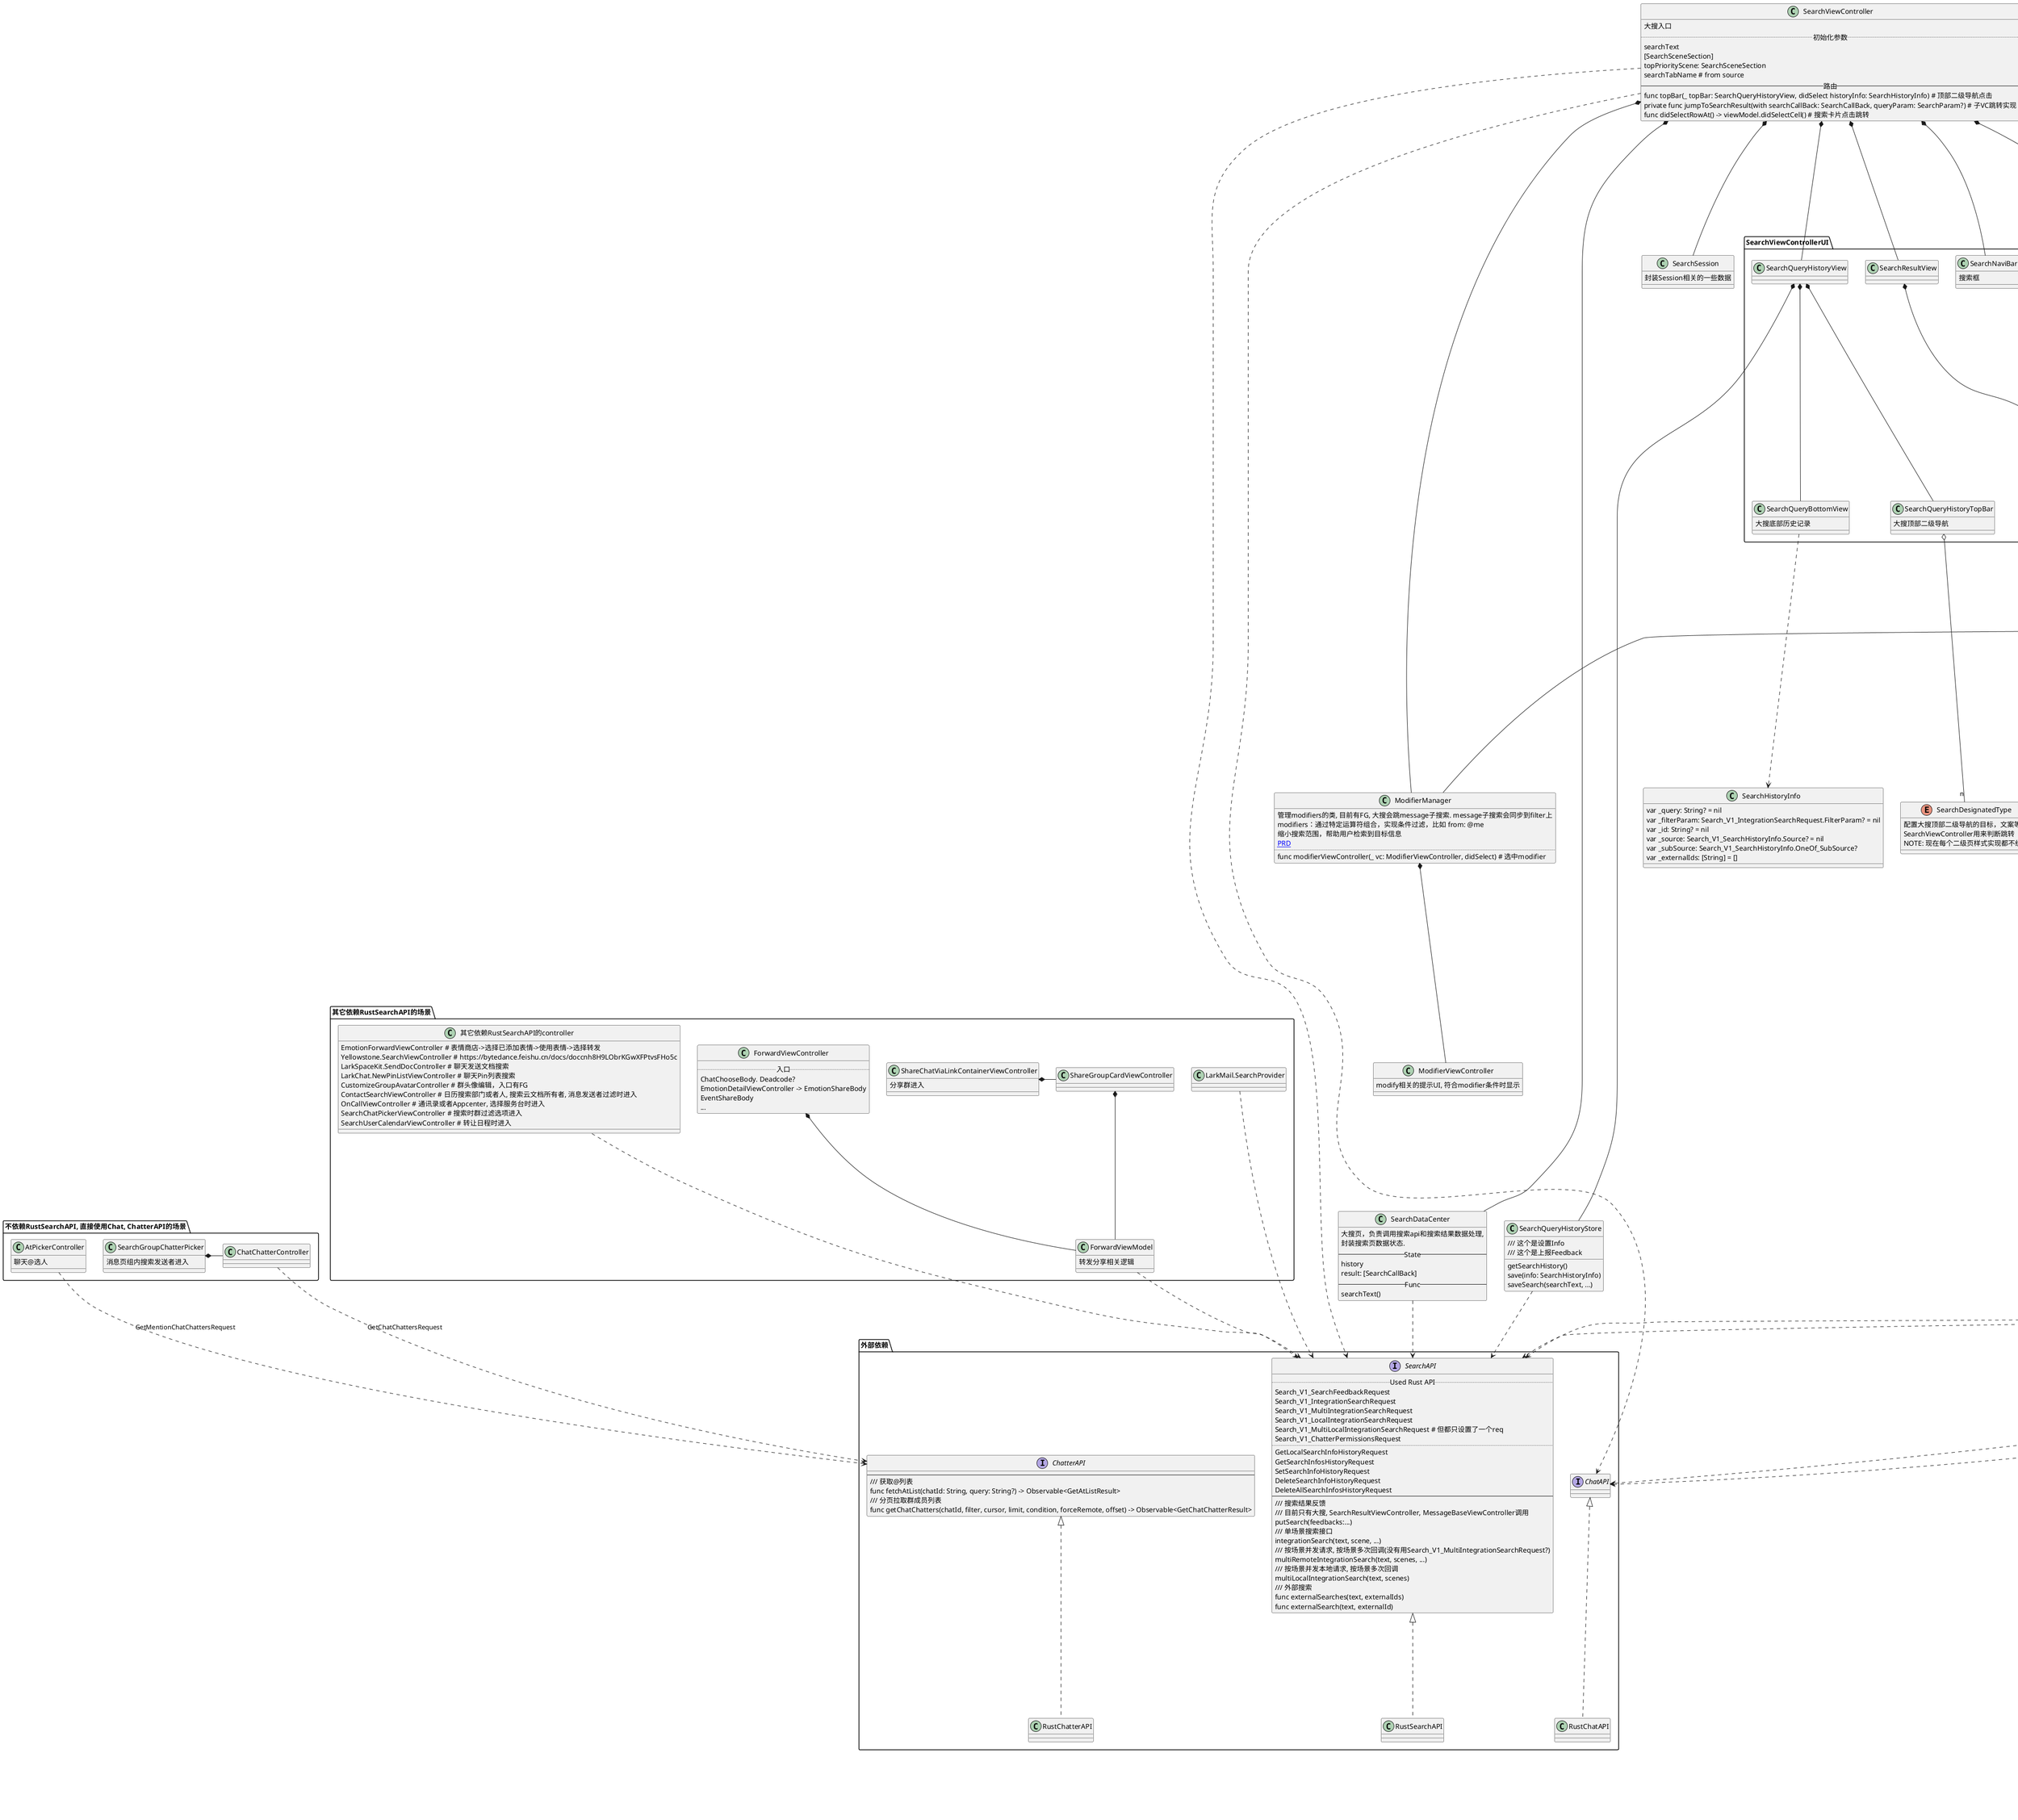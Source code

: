 
@startuml

set namespaceSeparator none
/' left to right direction '/

package "外部依赖" {
    interface SearchAPI {
        .. Used Rust API ..
        Search_V1_SearchFeedbackRequest
        Search_V1_IntegrationSearchRequest
        Search_V1_MultiIntegrationSearchRequest
        Search_V1_LocalIntegrationSearchRequest
        Search_V1_MultiLocalIntegrationSearchRequest # 但都只设置了一个req
        Search_V1_ChatterPermissionsRequest
        ..
        GetLocalSearchInfoHistoryRequest
        GetSearchInfosHistoryRequest
        SetSearchInfoHistoryRequest
        DeleteSearchInfoHistoryRequest
        DeleteAllSearchInfosHistoryRequest
        --
        /// 搜索结果反馈
        /// 目前只有大搜, SearchResultViewController, MessageBaseViewController调用
        putSearch(feedbacks:...)
        /// 单场景搜索接口
        integrationSearch(text, scene, ...)
        /// 按场景并发请求, 按场景多次回调(没有用Search_V1_MultiIntegrationSearchRequest?)
        multiRemoteIntegrationSearch(text, scenes, ...)
        /// 按场景并发本地请求, 按场景多次回调
        multiLocalIntegrationSearch(text, scenes)
        /// 外部搜索
        func externalSearches(text, externalIds)
        func externalSearch(text, externalId)
    }
    interface ChatAPI
    interface ChatterAPI {
        --
        /// 获取@列表
        func fetchAtList(chatId: String, query: String?) -> Observable<GetAtListResult>
        /// 分页拉取群成员列表
        func getChatChatters(chatId, filter, cursor, limit, condition, forceRemote, offset) -> Observable<GetChatChatterResult>
    }
    SearchAPI <|.. RustSearchAPI
    ChatAPI <|.. RustChatAPI
    ChatterAPI <|.. RustChatterAPI
}
interface SearchCache {
    目前只有searchInChat使用
}

class SearchHistoryInfo {
    var _query: String? = nil
    var _filterParam: Search_V1_IntegrationSearchRequest.FilterParam? = nil
    var _id: String? = nil
    var _source: Search_V1_SearchHistoryInfo.Source? = nil
    var _subSource: Search_V1_SearchHistoryInfo.OneOf_SubSource?
    var _externalIds: [String] = []
}

class SearchDataCenter {
    大搜页，负责调用搜索api和搜索结果数据处理,
    封装搜索页数据状态.
    -- State --
    history
    result: [SearchCallBack]
    -- Func --
    searchText()
}
class SearchResultDataCenter {
    搜索结果页，二级搜索页
    封装搜索API和搜索结果数据处理
    ..
    var state: BehaviorRelay<(SecondSearchResultState, SearchRequestInfo?)>
    var externalID: String?
    private let vmFactory: SearchCellViewModelFactory
    --
    func set(searchText: String, result: SearchCallBack)
    func loadMore(searchText: String, filters: [SearchFilter], modifiers: [ModifierAttributedValue] = [])
    func searchText(_ searchText: String?, filters: [SearchFilter], modifiers: [ModifierAttributedValue] = [])
}

class ModifierManager {
    管理modifiers的类, 目前有FG, 大搜会跳message子搜索. message子搜索会同步到filter上
    modifiers：通过特定运算符组合，实现条件过滤，比如 from: @me
    缩小搜索范围，帮助用户检索到目标信息
    [[https://bytedance.feishu.cn/docs/doccndJWCr4Th9O7MQ5Boc PRD]]
    ..
    func modifierViewController(_ vc: ModifierViewController, didSelect) # 选中modifier
}
class ModifierViewController {
    modify相关的提示UI, 符合modifier条件时显示
}
ModifierManager *-- ModifierViewController

enum SearchFilter {
    结果过滤设置, 目前只二级搜索页使用
    ..
    // 消息发布者
    case chatter(mode: ChatFilterMode, picker: [SearchChatterPickerItem])
    // 消息所在会话
    case chat(mode: ChatFilterMode, picker: [SearchChatPickerItem])
    case date((startDate: Date?, endDate: Date)?)
    case doc([DocFilterType])
    case docCreator([SearchChatterPickerItem])
    case wikiCreator([SearchChatterPickerItem])
    // 包含成员
    case chatMemeber(mode: ChatFilterMode, picker: [SearchChatterPickerItem])
    case chatKeyWord(String)
    // 群组类型
    case chatType([ChatFilterType])
    // 小组类型
    case threadType(ThreadFilterType)
}

class SearchInChatVCConifg {
    let type: SearchInChatType
    let searchWhenEmpty: Bool
    let defaultDataSearchScene: SearchScene?
    let placeHolderImage: UIImage
    let placeHolderText: String?
    let searchScene: SearchScene
    let supportedFilters: [SearchFilter]
    let cellType: UITableViewCell.Type
}
SearchInChatVCConifg *-- "n" SearchFilter

package "SearchViewControllerUI" {
    class SearchNaviBar {
        搜索框
    }
    class SearchQueryHistoryView
    class SearchResultView
    class SearchQueryHistoryTopBar {
        大搜顶部二级导航
    }
    class SearchQueryBottomView {
        大搜底部历史记录
    }
    SearchQueryHistoryView *-- SearchQueryHistoryTopBar
    SearchQueryHistoryView *-- SearchQueryBottomView
}

package "SearchViewCell" {
    enum SearchSceneSection {
        .. 搜索场景版块 ..
        // 传入rustScene中的searchChats、searchMessages、searchChatsInAdvanceScene时
        // 大搜会根据fg判断是否要切分成小组和群组、话题和会话
        // 不切分或其他不走大搜相关流程的则默认搜全部
        case rustScene(SearchScene)
        // 大搜单搜话题消息
        case searchTopicOnly
        // 高级搜索单搜话题消息
        case searchTopicInAdvanceOnly
        // 单搜普通消息
        case searchMessageOnly
        // 大搜单搜普通会话
        case searchChatOnly
        // 大搜单搜小组会话
        case searchThreadOnly
        // 高级搜索搜小组会话
        case searchThreadInAdvanceOnly
        // 高级搜索搜普通会话
        case searchChatInAdvanceOnly
    }
    interface SearchTableViewCellProtocol {
        搜索Cell基础要求
        由实现类实现各业务内容的具体样式
        -- Requirement --
        set(viewModel: SearchCellViewModel, currentAccount, searchText)
        viewModel: SearchCellViewModel?
        -- 实现类 --
        ChatterSearchTableViewCell
        ExternalTableViewCell
        FileSearchTableViewCell
        MessageSearchTableViewCell
        URLSearchTableViewCell
    }
    SearchTableViewCellProtocol <|-- SearchTableViewCell
    class SearchTableViewCell {
        -- 子类 --
        AppSearchTableViewCell
        BoxSearchTableViewCell
        CalendarSearchTableViewCell
        ChatAdvancedSearchTableViewCell
        ChatSearchTableViewCell
        DocsSearchTableViewCell
        OncallSearchTableViewCell
        TopicSearchTableViewCell
        WikiSearchTableViewCell
    }
    interface SearchCellViewModel {
        各种子视图视图逻辑处理的抽象类
        ..
        var searchResult: IntegrationSearchResult { get }
        var searchClickInfo: String { get } /// 埋点信息

        func didSelectCell(from vc: UIViewController) -> SearchHistoryModel?
        func requestPeakCorrectFeed(failedCallback: (() -> Void)?)
        -- 实现类 --
        ExternalSearchViewModel
        BoxSearchViewModel
        CalendarSearchViewModel
        AppSearchViewModel
        ChatSearchViewModel
        ChatterSearchViewModel
        MessageSearchViewModel
        DocsSearchViewModel
        OncallSearchViewModel
        TopicSearchViewModel
        WikiSearchViewModel
        FileSearchViewModel
        URLSearchViewModel
    }
    interface SearchCellViewModelFactory {
        CellViewModel工厂和胶水配置类，
        负责返回该场景的类型、搜索结果的group名称、搜索结果的cell、
        是否支持本地搜索等基本信息，提供一个创建搜索结果VM的方法
        ..
        createViewModel(result, context) # 创建VM
        searchCellType # 对应的TableViewCell类
        SearchScene # 对应的搜索场景
        supportedFilters: [SearchFilter]
        supportLocalSearch: Bool
    }
    class IntegrationSearchResult {
        public let searchResult: SearchResult
        public let searchMeta: SearchMeta
        public let contextID: String?
    }

    SearchCellViewModelFactory o-- SearchCellViewModel : 创建
    SearchCellViewModelFactory o-- SearchTableViewCellProtocol : 配置
    SearchCellViewModelFactory o-- SearchFilter : 配置
    SearchCellViewModelFactory o- SearchSceneSection : 所属场景
    SearchTableViewCellProtocol o- SearchCellViewModel

    SearchCellViewModel *-- IntegrationSearchResult
}

package FilterView {
    class SearchFilterView {
        单个的过滤选项, 目前业务逻辑是delegate到VC的
    }
    SearchFilterView *-- SearchFilter
    class SearchFilterWrapperView {
        private var fileterViews: [SearchFilterView] = []
    }
    class SearchInChatFilterView {
        private var fileterViews: [SearchFilterView]
    }
    class MessageSearchFilterWrapperView
    SearchFilterWrapperView *-- "n" SearchFilterView
    SearchInChatFilterView *-- "n" SearchFilterView
    SearchFilterWrapperView <|-- MessageSearchFilterWrapperView
}

annotation "topBar 二级路由" as 二级路由
class SearchViewController {
    大搜入口
    .. 初始化参数 ..
    searchText
    [SearchSceneSection]
    topPriorityScene: SearchSceneSection
    searchTabName # from source
    -- 路由 --
    func topBar(_ topBar: SearchQueryHistoryView, didSelect historyInfo: SearchHistoryInfo) # 顶部二级导航点击
    private func jumpToSearchResult(with searchCallBack: SearchCallBack, queryParam: SearchParam?) # 子VC跳转实现
    func didSelectRowAt() -> viewModel.didSelectCell() # 搜索卡片点击跳转
}
SearchViewController -> 二级路由
package "二级搜索" {
    class SearchResultViewController {
        点击大搜结果的更多进入
        .. init param
        vmFactory: SearchCellViewModelFactory
        originSearchInfo: (SearchParam?, SearchCallBack),
        placeholderText: String?,
        searchHistoryStore: SearchQueryHistoryStore,
        searchSession: SearchSession,
        externalID: String?,
        var didSelectCell: ((SearchCellViewModel, String, Int) -> Void)? //埋点用
        ..
        private let dataCenter: SearchResultDataCenter
        private var showSearchResults: SearchCallBack
        .. UI ..
        private let searchNaviBar = SearchNaviBar(style: .back)
        private var filterView: SearchFilterWrapperView?
        private let resultView = SearchResultView()
    }
    SearchResultViewController *-- SearchResultDataCenter
    SearchResultViewController *-- SearchFilterWrapperView
    /' SearchResultViewController *-- SearchResultView '/

    class MessageResultViewController {
        消息二级搜索页
        ..
        var currentFilters: [SearchFilter] # 在子VC中环境共享
        private let searchAPI: SearchAPI
        private let feedService: FeedSyncDispatchService
        private lazy var modifierManager: ModifierManager
        private let searchSession: SearchSession
        private let searchSetting: SearchSetting
        private let currentAccount: Account
        ..UI..
        private let searchNaviBar = SearchNaviBar(style: .back)
        private let segment: StandardSegment
        private let segmentView: SegmentView
        ..SubVC..
        private let commonMessageVC: MessageBaseViewController
        private let urlMessageVC: MessageBaseViewController
        private let fileVC: MessageBaseViewController
        --
        func setCurrentFilters(_ filters: [SearchFilter], needSyncToModifier: Bool, needClearSearchField: Bool = false) # 设置过滤器
    }
    class MessageBaseViewController {
        消息二级搜索单页
        ..
        private let messageSubSourceType: SearchHistoryMessageSubSource.TypeEnum
        private let dataCenter: SearchResultDataCenter
        private let searchHistoryStore: SearchQueryHistoryStore
        private let searchSession: SearchSession
        let vmFactory: SearchCellViewModelFactory
        private let viewModelContext: SearchViewModelContext
        private var currentFilters: [SearchFilter] { return resultVC.currentFilters }
        private var currentModifiers: [ModifierAttributedValue] { return resultVC.currentModifiers }
        private var resultVC: MessageResultViewController { return (parent as? MessageResultViewController)! }

        private lazy var filterView: MessageSearchFilterWrapperView
        private let resultView = SearchResultView()

        var didSelectCell: ((SearchCellViewModel, String, Int) -> Void)? //埋点用
    }
    MessageResultViewController *-- "n" MessageBaseViewController
    MessageBaseViewController *-- SearchResultDataCenter
    MessageBaseViewController *-- MessageSearchFilterWrapperView
    MessageResultViewController *- ModifierManager


    package SearchInChat {
        class SearchInChatContainerViewController {
            Chat内搜索进入
            ..
            private let chatId: String
            private let isMeetingChat: Bool

            private let searchCache: SearchCache
            private let searchAPI: SearchAPI
            private let chatAPI: ChatAPI
            private let router: SearchInChatRouter

            private let enableSlide: Bool
            private let enableMindnote: Bool
            private let searchItemTypes: [SearchInChatType]
            private let searchSession = SearchSession()

            private let segmentedDataSource = JXSegmentedTitleDataSource()
            private let segmentedView = JXSegmentedView()
            private lazy var listContainerView: JXSegmentedListContainerView
            .. SubVC ..
            private lazy var searchMessageViewController: SearchInChatViewController
            private lazy var searchDocViewController: SearchInChatViewController
            private lazy var searchWikiViewController: SearchInChatViewController
            private lazy var searchFileViewController: SearchInChatViewController
            private lazy var searchImageViewController: SearchImageInChatViewController
            private lazy var searchUrlViewController: SearchInChatViewController

        }
        class SearchInChatViewController {
            Chat内单类搜索
            ..
            private let config: SearchInChatVCConifg
            private let viewModel: SearchInChatViewModel

            private let chatID: String
            private let searchSession: SearchSession
            private let router: SearchInChatRouter
            private let enableSlide: Bool
            private let enableMindnote: Bool

            private let searchWrapper = SearchUITextFieldWrapperView()
            private let filterView: SearchInChatFilterView
            private let resultView = SearchResultView(tableStyle: .plain)
            private let placeHolderView: SearhInChatEmptyDataView
            private let emptyDataView: SearhInChatEmptyDataView = SearhInChatEmptyDataView(frame: .zero)
        }
        class SearchImageInChatViewController {
            Chat内图片搜索
            没依赖SearchAPI ?
            ..
            private let router: SearchInChatRouter
            private let chatId: String
            private let isMeetingChat: Bool

            private lazy var imageCollectionView: UICollectionView
            private var initialEmptyDataView: SearhInChatEmptyDataView
            private let viewModel: SearchImageInChatViewModel
        }
        SearchInChatContainerViewController *-- "n" SearchInChatViewController
        SearchInChatContainerViewController *-- SearchImageInChatViewController
        SearchInChatContainerViewController *--- SearchCache
        SearchInChatViewController ..> SearchInChatVCConifg
        SearchInChatViewController ..> SearchAPI
        SearchInChatViewController ..> ChatAPI
        SearchInChatViewController *-- SearchInChatFilterView
        SearchImageInChatViewController ..> ChatAPI
    }

    class DocsSearchViewController {
        Docs搜索入口
    }
    class WikiSearchViewController {
        Wiki搜索入口
    }

    class Calendar.SearchViewController {
        日历二级搜索页
    }
    package SearchExternal {
        class SearchExternalContainerViewController {
            外部搜索, 由二级导航More进入
            ..
            private var placeHolderView: ExternalSearchPlaceholderView? # 多于一个VC时显示默认占位图
            private let externalSearches: [ExternalSearch]
            private let searchSession: SearchSession
            ..UI..
            private let searchNaviBar = SearchNaviBar(style: .back)
            private let segment: StandardSegment
            private let segmentView: SegmentView
            ..SubVC..
            private var allExternal: SearchExternalViewController?
            private var exteranclVCs: [ExternalBaseViewController]
        }
        class SearchExternalViewController {
            外部聚合搜索, 对应All Segment
            ..
            private let vmFactory = ExternalSearchViewModelFactory()
            private let externalSearches: [ExternalSearch]
            private let searchAPI: SearchAPI
            private let historyStore: SearchQueryHistoryStore
            private let searchSession: SearchSession

            private let resultView = SearchResultView()
        }
        /' SearchExternalViewController ..> SearchAPI '/
        class ExternalBaseViewController {
            单个外部搜索，对应具体的Segment
            ..
            private let externalSearch: ExternalSearch
            private let dataCenter: SearchResultDataCenter
            private let searchHistoryStore: SearchQueryHistoryStore
            private let searchSession: SearchSession
            private let vmFactory = ExternalSearchViewModelFactory()

            private let resultView = SearchResultView()
        }
        SearchExternalContainerViewController *-- SearchExternalViewController : ALL
        SearchExternalContainerViewController *-- "n" ExternalBaseViewController
        /' SearchExternalViewController ..> SearchAPI '/
    }
}

package "其它依赖RustSearchAPI的场景" {
    class ForwardViewModel {
        转发分享相关逻辑
    }
    ForwardViewModel ..> SearchAPI
    class ForwardViewController {
        .. 入口 ..
        ChatChooseBody. Deadcode?
        EmotionDetailViewController -> EmotionShareBody
        EventShareBody
        ...
    }
    class ShareChatViaLinkContainerViewController {
        分享群进入
    }
    ForwardViewController *-- ForwardViewModel
    ShareChatViaLinkContainerViewController *- ShareGroupCardViewController
    ShareGroupCardViewController *-- ForwardViewModel

    LarkMail.SearchProvider ..> SearchAPI
    class 其它依赖RustSearchAPI的controller {
        EmotionForwardViewController # 表情商店->选择已添加表情->使用表情->选择转发
        Yellowstone.SearchViewController # https://bytedance.feishu.cn/docs/doccnh8H9LObrKGwXFPtvsFHo5c
        LarkSpaceKit.SendDocController # 聊天发送文档搜索
        LarkChat.NewPinListViewController # 聊天Pin列表搜索
        CustomizeGroupAvatarController # 群头像编辑，入口有FG
        ContactSearchViewController # 日历搜索部门或者人, 搜索云文档所有者, 消息发送者过滤时进入
        OnCallViewController # 通讯录或者Appcenter, 选择服务台时进入
        SearchChatPickerViewController # 搜索时群过滤选项进入
        SearchUserCalendarViewController # 转让日程时进入
    }
    其它依赖RustSearchAPI的controller ..> SearchAPI
}

package "不依赖RustSearchAPI, 直接使用Chat, ChatterAPI的场景" {
    AtPickerController : 聊天@选人
    AtPickerController ..> ChatterAPI : GetMentionChatChattersRequest
    SearchGroupChatterPicker : 消息页组内搜索发送者进入
    SearchGroupChatterPicker *- ChatChatterController
    ChatChatterController ..> ChatterAPI : GetChatChattersRequest
}

package "路由入口" {
    class SearchMainHandler {
        路由处理
    }
    class SearchMainBody {
        Search路由的请求参数
    }
    class SearchResultHandler
    class SearchResultBody
    class SearchInThreadHandler
    class SearchInThreadBody {
        Thread消息页的搜索
    }
    class SearchInChatHandler
    class SearchInChatBody {
        聊天页搜索
    }
    class SearchExternalBody
    class SearchExternalHandler
    class DocsSearchControllerBody
    class DocsSearchViewControllerHandler
    class CalendarEventSubSearch

    SearchMainBody <.. SearchMainHandler
    SearchMainHandler --> SearchViewController : 创建
    SearchResultBody <.. SearchResultHandler
    SearchResultHandler --> SearchResultViewController : 创建

    SearchInThreadBody <.. SearchInThreadHandler
    SearchInThreadHandler --> SearchInChatContainerViewController : 创建
    SearchInChatBody <.. SearchInChatHandler
    SearchInChatHandler --> SearchInChatContainerViewController : 创建
    DocsSearchControllerBody <.. DocsSearchViewControllerHandler
    DocsSearchViewControllerHandler --> DocsSearchViewController : 创建
    DocsSearchViewControllerHandler --> WikiSearchViewController : 创建

    SearchExternalBody <.. SearchExternalHandler
    SearchExternalHandler --> SearchExternalContainerViewController : 创建

    CalendarEventSubSearch --> Calendar.SearchViewController : 路由创建

    二级路由 --> DocsSearchControllerBody : doc, wiki
    二级路由 --> MessageResultViewController : message
    二级路由 --> SearchExternalBody : 导航more
    二级路由 --> SearchResultBody : 点击结果更多
    二级路由 --> SearchResultBody : 导航群组，服务台，应用
    二级路由 --> CalendarEventSubSearch : calendar
}

SearchQueryBottomView ..> SearchHistoryInfo

enum SearchDesignatedType {
    配置大搜顶部二级导航的目标，文案等
    SearchViewController用来判断跳转
    NOTE: 现在每个二级页样式实现都不统一
}
SearchQueryHistoryTopBar o-- "n" SearchDesignatedType

class SearchSession {
    封装Session相关的一些数据
}

' mark: relations'

SearchViewController *-- "n" SearchSceneSection
SearchViewController *-- SearchDataCenter
SearchViewController *-- "n" SearchCellViewModelFactory : registerVMFactory()
SearchViewController *-- ModifierManager
SearchViewController *-- SearchSession

SearchViewController *-- SearchQueryHistoryView
SearchViewController *-- SearchResultView
SearchViewController *-- SearchNaviBar

SearchViewController ..> SearchAPI
SearchViewController ..> ChatAPI
SearchDataCenter ..> SearchAPI

ExternalBaseViewController *-- SearchResultDataCenter


enum SecondSearchResultState {
    二级搜索状态
    ..
    case loading
    case result(searchResult: SearchCallBack)
    case noResult(searchText: String)
    case fail(reason: String, searchText: String, isLoadMore: Bool)
}

SearchResultDataCenter ..> SearchAPI
SearchResultDataCenter *-- SecondSearchResultState
SearchResultDataCenter ..> SearchFilter

SearchResultView *-- "n" SearchTableViewCellProtocol

class SearchQueryHistoryStore {
    getSearchHistory()
    /// 这个是设置Info
    save(info: SearchHistoryInfo)
    /// 这个是上报Feedback
    saveSearch(searchText, ...)
}

SearchQueryHistoryView *-- SearchQueryHistoryStore
SearchQueryHistoryStore ..> SearchAPI

MessageResultViewController *-- "n" SearchFilter

@enduml
